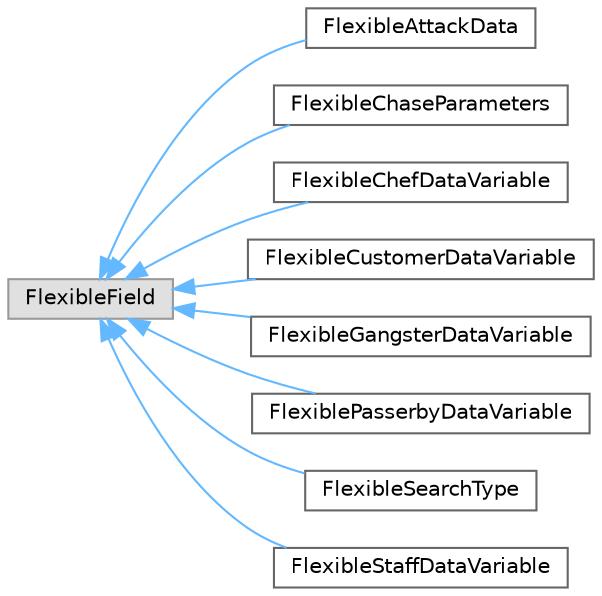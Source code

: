 digraph "クラス階層図"
{
 // LATEX_PDF_SIZE
  bgcolor="transparent";
  edge [fontname=Helvetica,fontsize=10,labelfontname=Helvetica,labelfontsize=10];
  node [fontname=Helvetica,fontsize=10,shape=box,height=0.2,width=0.4];
  rankdir="LR";
  Node0 [id="Node000000",label="FlexibleField",height=0.2,width=0.4,color="grey60", fillcolor="#E0E0E0", style="filled",tooltip=" "];
  Node0 -> Node1 [id="edge464_Node000000_Node000001",dir="back",color="steelblue1",style="solid",tooltip=" "];
  Node1 [id="Node000001",label="FlexibleAttackData",height=0.2,width=0.4,color="grey40", fillcolor="white", style="filled",URL="$class_flexible_attack_data.html",tooltip=" "];
  Node0 -> Node2 [id="edge465_Node000000_Node000002",dir="back",color="steelblue1",style="solid",tooltip=" "];
  Node2 [id="Node000002",label="FlexibleChaseParameters",height=0.2,width=0.4,color="grey40", fillcolor="white", style="filled",URL="$class_flexible_chase_parameters.html",tooltip=" "];
  Node0 -> Node3 [id="edge466_Node000000_Node000003",dir="back",color="steelblue1",style="solid",tooltip=" "];
  Node3 [id="Node000003",label="FlexibleChefDataVariable",height=0.2,width=0.4,color="grey40", fillcolor="white", style="filled",URL="$class_flexible_chef_data_variable.html",tooltip=" "];
  Node0 -> Node4 [id="edge467_Node000000_Node000004",dir="back",color="steelblue1",style="solid",tooltip=" "];
  Node4 [id="Node000004",label="FlexibleCustomerDataVariable",height=0.2,width=0.4,color="grey40", fillcolor="white", style="filled",URL="$class_flexible_customer_data_variable.html",tooltip=" "];
  Node0 -> Node5 [id="edge468_Node000000_Node000005",dir="back",color="steelblue1",style="solid",tooltip=" "];
  Node5 [id="Node000005",label="FlexibleGangsterDataVariable",height=0.2,width=0.4,color="grey40", fillcolor="white", style="filled",URL="$class_flexible_gangster_data_variable.html",tooltip=" "];
  Node0 -> Node6 [id="edge469_Node000000_Node000006",dir="back",color="steelblue1",style="solid",tooltip=" "];
  Node6 [id="Node000006",label="FlexiblePasserbyDataVariable",height=0.2,width=0.4,color="grey40", fillcolor="white", style="filled",URL="$class_flexible_passerby_data_variable.html",tooltip=" "];
  Node0 -> Node7 [id="edge470_Node000000_Node000007",dir="back",color="steelblue1",style="solid",tooltip=" "];
  Node7 [id="Node000007",label="FlexibleSearchType",height=0.2,width=0.4,color="grey40", fillcolor="white", style="filled",URL="$class_flexible_search_type.html",tooltip=" "];
  Node0 -> Node8 [id="edge471_Node000000_Node000008",dir="back",color="steelblue1",style="solid",tooltip=" "];
  Node8 [id="Node000008",label="FlexibleStaffDataVariable",height=0.2,width=0.4,color="grey40", fillcolor="white", style="filled",URL="$class_flexible_staff_data_variable.html",tooltip=" "];
}
